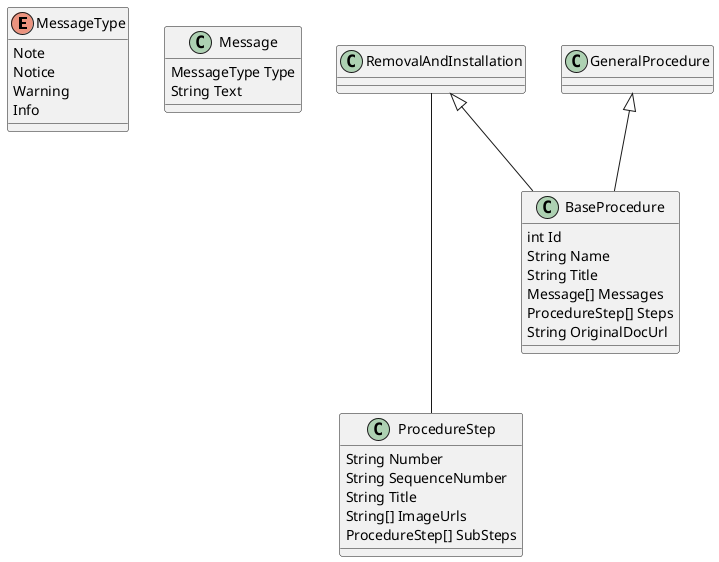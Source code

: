 @startuml test


enum MessageType{
    Note
    Notice
    Warning
    Info
}

class Message{
    MessageType Type
    String Text
}

class ProcedureStep{
    String Number
    String SequenceNumber
    String Title
    String[] ImageUrls
    ProcedureStep[] SubSteps
}

class BaseProcedure{
    int Id
    String Name
    String Title
    Message[] Messages
    ProcedureStep[] Steps
    String OriginalDocUrl
}


class RemovalAndInstallation{

}

class GeneralProcedure{
    
}

RemovalAndInstallation <|-- BaseProcedure
GeneralProcedure <|-- BaseProcedure
RemovalAndInstallation --- ProcedureStep

@enduml